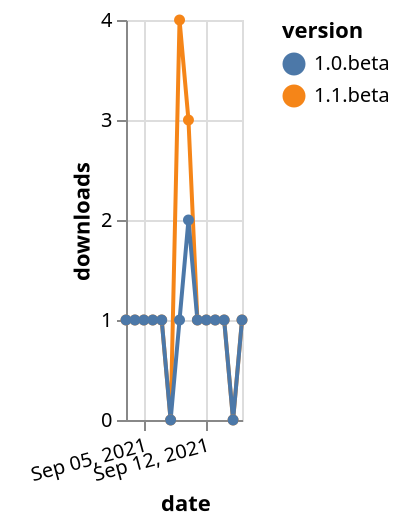 {"$schema": "https://vega.github.io/schema/vega-lite/v5.json", "description": "A simple bar chart with embedded data.", "data": {"values": [{"date": "2021-09-03", "total": 277, "delta": 1, "version": "1.1.beta"}, {"date": "2021-09-04", "total": 278, "delta": 1, "version": "1.1.beta"}, {"date": "2021-09-05", "total": 279, "delta": 1, "version": "1.1.beta"}, {"date": "2021-09-06", "total": 280, "delta": 1, "version": "1.1.beta"}, {"date": "2021-09-07", "total": 281, "delta": 1, "version": "1.1.beta"}, {"date": "2021-09-08", "total": 281, "delta": 0, "version": "1.1.beta"}, {"date": "2021-09-09", "total": 285, "delta": 4, "version": "1.1.beta"}, {"date": "2021-09-10", "total": 288, "delta": 3, "version": "1.1.beta"}, {"date": "2021-09-11", "total": 289, "delta": 1, "version": "1.1.beta"}, {"date": "2021-09-12", "total": 290, "delta": 1, "version": "1.1.beta"}, {"date": "2021-09-13", "total": 291, "delta": 1, "version": "1.1.beta"}, {"date": "2021-09-14", "total": 292, "delta": 1, "version": "1.1.beta"}, {"date": "2021-09-15", "total": 292, "delta": 0, "version": "1.1.beta"}, {"date": "2021-09-16", "total": 293, "delta": 1, "version": "1.1.beta"}, {"date": "2021-09-03", "total": 267, "delta": 1, "version": "1.0.beta"}, {"date": "2021-09-04", "total": 268, "delta": 1, "version": "1.0.beta"}, {"date": "2021-09-05", "total": 269, "delta": 1, "version": "1.0.beta"}, {"date": "2021-09-06", "total": 270, "delta": 1, "version": "1.0.beta"}, {"date": "2021-09-07", "total": 271, "delta": 1, "version": "1.0.beta"}, {"date": "2021-09-08", "total": 271, "delta": 0, "version": "1.0.beta"}, {"date": "2021-09-09", "total": 272, "delta": 1, "version": "1.0.beta"}, {"date": "2021-09-10", "total": 274, "delta": 2, "version": "1.0.beta"}, {"date": "2021-09-11", "total": 275, "delta": 1, "version": "1.0.beta"}, {"date": "2021-09-12", "total": 276, "delta": 1, "version": "1.0.beta"}, {"date": "2021-09-13", "total": 277, "delta": 1, "version": "1.0.beta"}, {"date": "2021-09-14", "total": 278, "delta": 1, "version": "1.0.beta"}, {"date": "2021-09-15", "total": 278, "delta": 0, "version": "1.0.beta"}, {"date": "2021-09-16", "total": 279, "delta": 1, "version": "1.0.beta"}]}, "width": "container", "mark": {"type": "line", "point": {"filled": true}}, "encoding": {"x": {"field": "date", "type": "temporal", "timeUnit": "yearmonthdate", "title": "date", "axis": {"labelAngle": -15}}, "y": {"field": "delta", "type": "quantitative", "title": "downloads"}, "color": {"field": "version", "type": "nominal"}, "tooltip": {"field": "delta"}}}